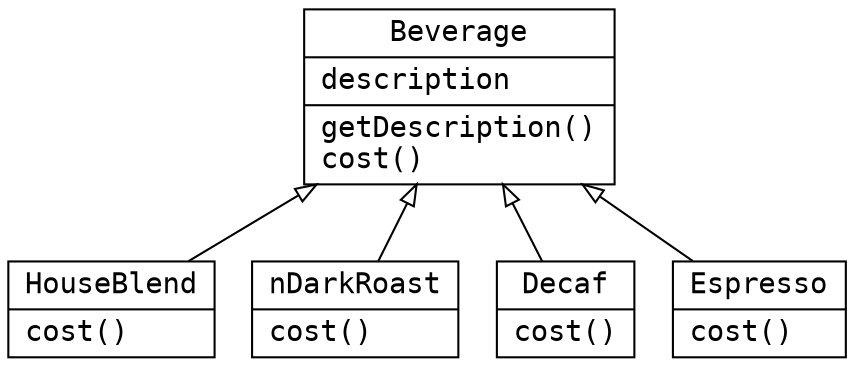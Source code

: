 digraph s {
    splines=line;
    rankdir=BT;
    
    edge[arrowhead=empty]
    node[shape="record",fontname="Consolas,Monaca"];
    node_beverage[label="{Beverage|description\l|getDescription()\lcost()\l}"];
    

    node_houseBlend[label="{<d0>HouseBlend|cost()\l}"];
    node_darkRoast[label="{<d0>nDarkRoast|cost()\l}"];
    node_decaf[label="{<d0>Decaf|cost()\l}"];
    node_espresso[label="{<d0>Espresso|cost()\l}"];

    
    node_houseBlend  -> node_beverage
    node_darkRoast  ->  node_beverage  
    node_decaf       -> node_beverage  
    node_espresso   ->  node_beverage  
}